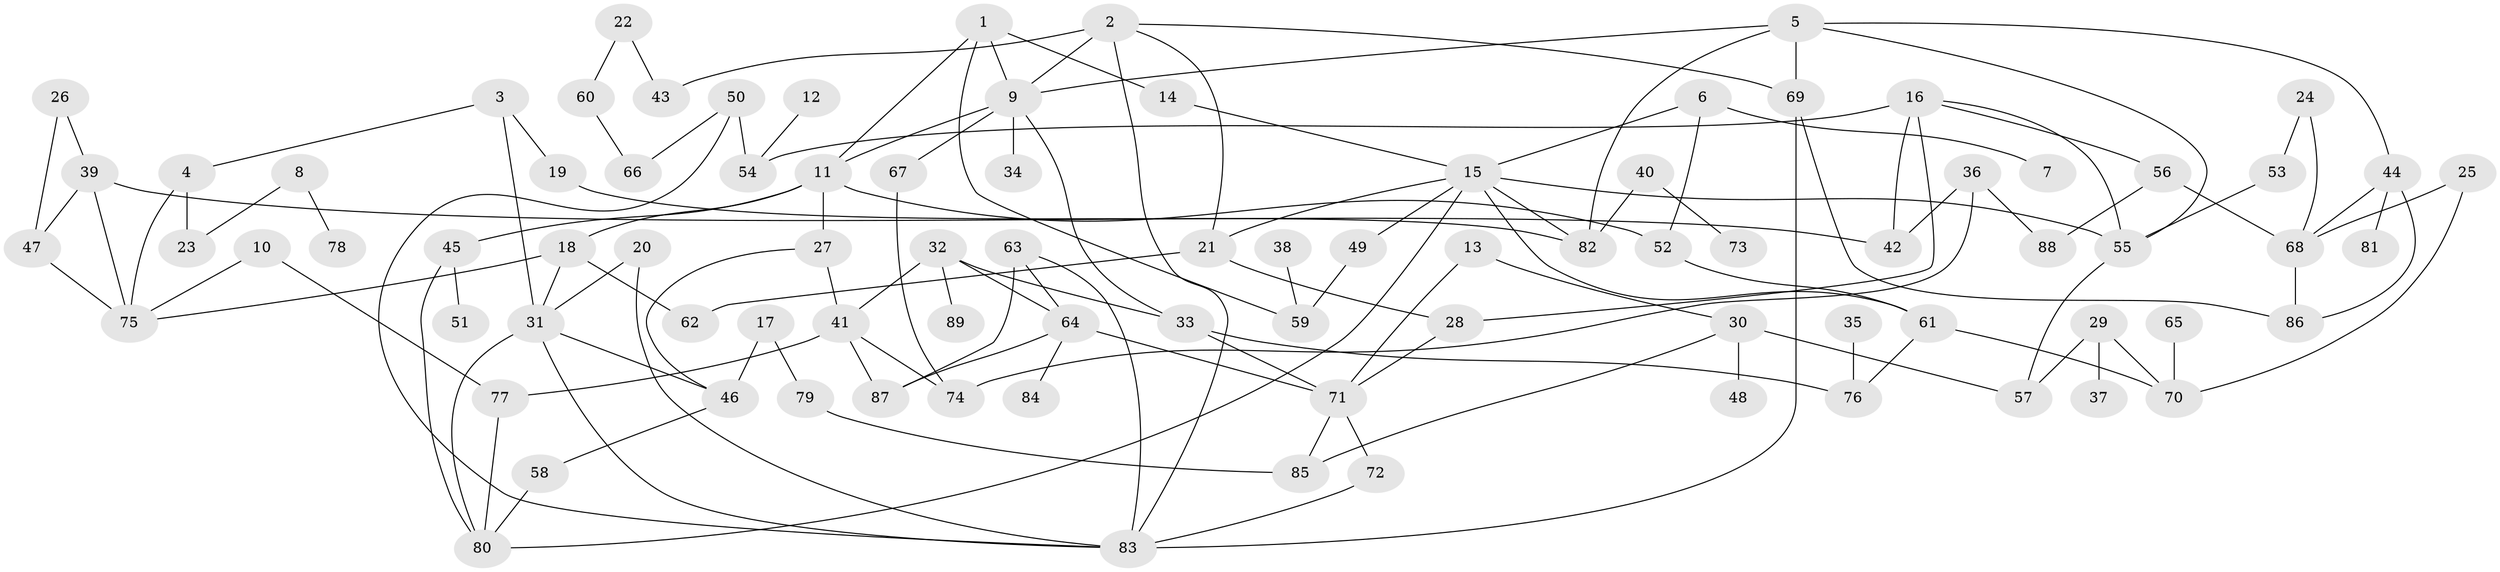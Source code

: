 // coarse degree distribution, {8: 0.03508771929824561, 7: 0.03508771929824561, 4: 0.10526315789473684, 3: 0.15789473684210525, 1: 0.15789473684210525, 2: 0.3157894736842105, 6: 0.05263157894736842, 9: 0.05263157894736842, 5: 0.08771929824561403}
// Generated by graph-tools (version 1.1) at 2025/23/03/03/25 07:23:25]
// undirected, 89 vertices, 134 edges
graph export_dot {
graph [start="1"]
  node [color=gray90,style=filled];
  1;
  2;
  3;
  4;
  5;
  6;
  7;
  8;
  9;
  10;
  11;
  12;
  13;
  14;
  15;
  16;
  17;
  18;
  19;
  20;
  21;
  22;
  23;
  24;
  25;
  26;
  27;
  28;
  29;
  30;
  31;
  32;
  33;
  34;
  35;
  36;
  37;
  38;
  39;
  40;
  41;
  42;
  43;
  44;
  45;
  46;
  47;
  48;
  49;
  50;
  51;
  52;
  53;
  54;
  55;
  56;
  57;
  58;
  59;
  60;
  61;
  62;
  63;
  64;
  65;
  66;
  67;
  68;
  69;
  70;
  71;
  72;
  73;
  74;
  75;
  76;
  77;
  78;
  79;
  80;
  81;
  82;
  83;
  84;
  85;
  86;
  87;
  88;
  89;
  1 -- 9;
  1 -- 11;
  1 -- 14;
  1 -- 59;
  2 -- 9;
  2 -- 21;
  2 -- 43;
  2 -- 69;
  2 -- 83;
  3 -- 4;
  3 -- 19;
  3 -- 31;
  4 -- 23;
  4 -- 75;
  5 -- 9;
  5 -- 44;
  5 -- 55;
  5 -- 69;
  5 -- 82;
  6 -- 7;
  6 -- 15;
  6 -- 52;
  8 -- 23;
  8 -- 78;
  9 -- 11;
  9 -- 33;
  9 -- 34;
  9 -- 67;
  10 -- 75;
  10 -- 77;
  11 -- 18;
  11 -- 27;
  11 -- 45;
  11 -- 52;
  12 -- 54;
  13 -- 30;
  13 -- 71;
  14 -- 15;
  15 -- 21;
  15 -- 49;
  15 -- 55;
  15 -- 61;
  15 -- 80;
  15 -- 82;
  16 -- 28;
  16 -- 42;
  16 -- 54;
  16 -- 55;
  16 -- 56;
  17 -- 46;
  17 -- 79;
  18 -- 31;
  18 -- 62;
  18 -- 75;
  19 -- 82;
  20 -- 31;
  20 -- 83;
  21 -- 28;
  21 -- 62;
  22 -- 43;
  22 -- 60;
  24 -- 53;
  24 -- 68;
  25 -- 68;
  25 -- 70;
  26 -- 39;
  26 -- 47;
  27 -- 41;
  27 -- 46;
  28 -- 71;
  29 -- 37;
  29 -- 57;
  29 -- 70;
  30 -- 48;
  30 -- 57;
  30 -- 85;
  31 -- 46;
  31 -- 80;
  31 -- 83;
  32 -- 33;
  32 -- 41;
  32 -- 64;
  32 -- 89;
  33 -- 71;
  33 -- 76;
  35 -- 76;
  36 -- 42;
  36 -- 74;
  36 -- 88;
  38 -- 59;
  39 -- 42;
  39 -- 47;
  39 -- 75;
  40 -- 73;
  40 -- 82;
  41 -- 74;
  41 -- 77;
  41 -- 87;
  44 -- 68;
  44 -- 81;
  44 -- 86;
  45 -- 51;
  45 -- 80;
  46 -- 58;
  47 -- 75;
  49 -- 59;
  50 -- 54;
  50 -- 66;
  50 -- 83;
  52 -- 61;
  53 -- 55;
  55 -- 57;
  56 -- 68;
  56 -- 88;
  58 -- 80;
  60 -- 66;
  61 -- 70;
  61 -- 76;
  63 -- 64;
  63 -- 83;
  63 -- 87;
  64 -- 71;
  64 -- 84;
  64 -- 87;
  65 -- 70;
  67 -- 74;
  68 -- 86;
  69 -- 83;
  69 -- 86;
  71 -- 72;
  71 -- 85;
  72 -- 83;
  77 -- 80;
  79 -- 85;
}
